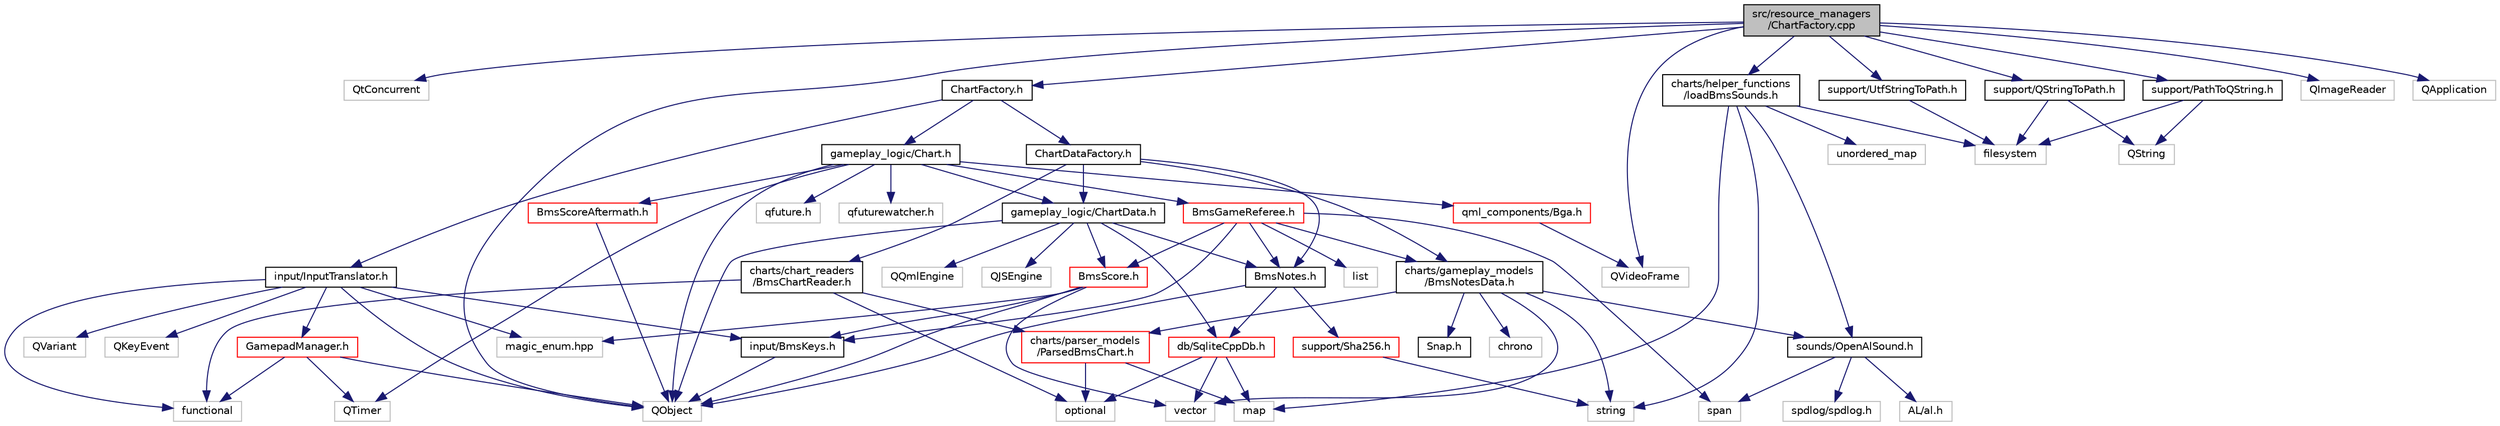 digraph "src/resource_managers/ChartFactory.cpp"
{
 // LATEX_PDF_SIZE
  edge [fontname="Helvetica",fontsize="10",labelfontname="Helvetica",labelfontsize="10"];
  node [fontname="Helvetica",fontsize="10",shape=record];
  Node1 [label="src/resource_managers\l/ChartFactory.cpp",height=0.2,width=0.4,color="black", fillcolor="grey75", style="filled", fontcolor="black",tooltip=" "];
  Node1 -> Node2 [color="midnightblue",fontsize="10",style="solid",fontname="Helvetica"];
  Node2 [label="QtConcurrent",height=0.2,width=0.4,color="grey75", fillcolor="white", style="filled",tooltip=" "];
  Node1 -> Node3 [color="midnightblue",fontsize="10",style="solid",fontname="Helvetica"];
  Node3 [label="QObject",height=0.2,width=0.4,color="grey75", fillcolor="white", style="filled",tooltip=" "];
  Node1 -> Node4 [color="midnightblue",fontsize="10",style="solid",fontname="Helvetica"];
  Node4 [label="ChartFactory.h",height=0.2,width=0.4,color="black", fillcolor="white", style="filled",URL="$ChartFactory_8h.html",tooltip=" "];
  Node4 -> Node5 [color="midnightblue",fontsize="10",style="solid",fontname="Helvetica"];
  Node5 [label="ChartDataFactory.h",height=0.2,width=0.4,color="black", fillcolor="white", style="filled",URL="$ChartDataFactory_8h.html",tooltip=" "];
  Node5 -> Node6 [color="midnightblue",fontsize="10",style="solid",fontname="Helvetica"];
  Node6 [label="gameplay_logic/ChartData.h",height=0.2,width=0.4,color="black", fillcolor="white", style="filled",URL="$ChartData_8h.html",tooltip=" "];
  Node6 -> Node3 [color="midnightblue",fontsize="10",style="solid",fontname="Helvetica"];
  Node6 -> Node7 [color="midnightblue",fontsize="10",style="solid",fontname="Helvetica"];
  Node7 [label="QQmlEngine",height=0.2,width=0.4,color="grey75", fillcolor="white", style="filled",tooltip=" "];
  Node6 -> Node8 [color="midnightblue",fontsize="10",style="solid",fontname="Helvetica"];
  Node8 [label="QJSEngine",height=0.2,width=0.4,color="grey75", fillcolor="white", style="filled",tooltip=" "];
  Node6 -> Node9 [color="midnightblue",fontsize="10",style="solid",fontname="Helvetica"];
  Node9 [label="BmsScore.h",height=0.2,width=0.4,color="red", fillcolor="white", style="filled",URL="$BmsScore_8h.html",tooltip=" "];
  Node9 -> Node10 [color="midnightblue",fontsize="10",style="solid",fontname="Helvetica"];
  Node10 [label="vector",height=0.2,width=0.4,color="grey75", fillcolor="white", style="filled",tooltip=" "];
  Node9 -> Node3 [color="midnightblue",fontsize="10",style="solid",fontname="Helvetica"];
  Node9 -> Node12 [color="midnightblue",fontsize="10",style="solid",fontname="Helvetica"];
  Node12 [label="magic_enum.hpp",height=0.2,width=0.4,color="grey75", fillcolor="white", style="filled",tooltip=" "];
  Node9 -> Node19 [color="midnightblue",fontsize="10",style="solid",fontname="Helvetica"];
  Node19 [label="input/BmsKeys.h",height=0.2,width=0.4,color="black", fillcolor="white", style="filled",URL="$BmsKeys_8h.html",tooltip=" "];
  Node19 -> Node3 [color="midnightblue",fontsize="10",style="solid",fontname="Helvetica"];
  Node6 -> Node40 [color="midnightblue",fontsize="10",style="solid",fontname="Helvetica"];
  Node40 [label="BmsNotes.h",height=0.2,width=0.4,color="black", fillcolor="white", style="filled",URL="$BmsNotes_8h.html",tooltip=" "];
  Node40 -> Node3 [color="midnightblue",fontsize="10",style="solid",fontname="Helvetica"];
  Node40 -> Node33 [color="midnightblue",fontsize="10",style="solid",fontname="Helvetica"];
  Node33 [label="support/Sha256.h",height=0.2,width=0.4,color="red", fillcolor="white", style="filled",URL="$Sha256_8h.html",tooltip=" "];
  Node33 -> Node34 [color="midnightblue",fontsize="10",style="solid",fontname="Helvetica"];
  Node34 [label="string",height=0.2,width=0.4,color="grey75", fillcolor="white", style="filled",tooltip=" "];
  Node40 -> Node22 [color="midnightblue",fontsize="10",style="solid",fontname="Helvetica"];
  Node22 [label="db/SqliteCppDb.h",height=0.2,width=0.4,color="red", fillcolor="white", style="filled",URL="$SqliteCppDb_8h.html",tooltip=" "];
  Node22 -> Node24 [color="midnightblue",fontsize="10",style="solid",fontname="Helvetica"];
  Node24 [label="optional",height=0.2,width=0.4,color="grey75", fillcolor="white", style="filled",tooltip=" "];
  Node22 -> Node10 [color="midnightblue",fontsize="10",style="solid",fontname="Helvetica"];
  Node22 -> Node25 [color="midnightblue",fontsize="10",style="solid",fontname="Helvetica"];
  Node25 [label="map",height=0.2,width=0.4,color="grey75", fillcolor="white", style="filled",tooltip=" "];
  Node6 -> Node22 [color="midnightblue",fontsize="10",style="solid",fontname="Helvetica"];
  Node5 -> Node41 [color="midnightblue",fontsize="10",style="solid",fontname="Helvetica"];
  Node41 [label="charts/chart_readers\l/BmsChartReader.h",height=0.2,width=0.4,color="black", fillcolor="white", style="filled",URL="$BmsChartReader_8h.html",tooltip=" "];
  Node41 -> Node24 [color="midnightblue",fontsize="10",style="solid",fontname="Helvetica"];
  Node41 -> Node42 [color="midnightblue",fontsize="10",style="solid",fontname="Helvetica"];
  Node42 [label="charts/parser_models\l/ParsedBmsChart.h",height=0.2,width=0.4,color="red", fillcolor="white", style="filled",URL="$ParsedBmsChart_8h.html",tooltip=" "];
  Node42 -> Node25 [color="midnightblue",fontsize="10",style="solid",fontname="Helvetica"];
  Node42 -> Node24 [color="midnightblue",fontsize="10",style="solid",fontname="Helvetica"];
  Node41 -> Node47 [color="midnightblue",fontsize="10",style="solid",fontname="Helvetica"];
  Node47 [label="functional",height=0.2,width=0.4,color="grey75", fillcolor="white", style="filled",tooltip=" "];
  Node5 -> Node48 [color="midnightblue",fontsize="10",style="solid",fontname="Helvetica"];
  Node48 [label="charts/gameplay_models\l/BmsNotesData.h",height=0.2,width=0.4,color="black", fillcolor="white", style="filled",URL="$BmsNotesData_8h.html",tooltip=" "];
  Node48 -> Node34 [color="midnightblue",fontsize="10",style="solid",fontname="Helvetica"];
  Node48 -> Node10 [color="midnightblue",fontsize="10",style="solid",fontname="Helvetica"];
  Node48 -> Node14 [color="midnightblue",fontsize="10",style="solid",fontname="Helvetica"];
  Node14 [label="chrono",height=0.2,width=0.4,color="grey75", fillcolor="white", style="filled",tooltip=" "];
  Node48 -> Node49 [color="midnightblue",fontsize="10",style="solid",fontname="Helvetica"];
  Node49 [label="Snap.h",height=0.2,width=0.4,color="black", fillcolor="white", style="filled",URL="$Snap_8h.html",tooltip=" "];
  Node48 -> Node50 [color="midnightblue",fontsize="10",style="solid",fontname="Helvetica"];
  Node50 [label="sounds/OpenAlSound.h",height=0.2,width=0.4,color="black", fillcolor="white", style="filled",URL="$OpenAlSound_8h.html",tooltip=" "];
  Node50 -> Node51 [color="midnightblue",fontsize="10",style="solid",fontname="Helvetica"];
  Node51 [label="AL/al.h",height=0.2,width=0.4,color="grey75", fillcolor="white", style="filled",tooltip=" "];
  Node50 -> Node52 [color="midnightblue",fontsize="10",style="solid",fontname="Helvetica"];
  Node52 [label="spdlog/spdlog.h",height=0.2,width=0.4,color="grey75", fillcolor="white", style="filled",tooltip=" "];
  Node50 -> Node53 [color="midnightblue",fontsize="10",style="solid",fontname="Helvetica"];
  Node53 [label="span",height=0.2,width=0.4,color="grey75", fillcolor="white", style="filled",tooltip=" "];
  Node48 -> Node42 [color="midnightblue",fontsize="10",style="solid",fontname="Helvetica"];
  Node5 -> Node40 [color="midnightblue",fontsize="10",style="solid",fontname="Helvetica"];
  Node4 -> Node54 [color="midnightblue",fontsize="10",style="solid",fontname="Helvetica"];
  Node54 [label="gameplay_logic/Chart.h",height=0.2,width=0.4,color="black", fillcolor="white", style="filled",URL="$Chart_8h.html",tooltip=" "];
  Node54 -> Node3 [color="midnightblue",fontsize="10",style="solid",fontname="Helvetica"];
  Node54 -> Node55 [color="midnightblue",fontsize="10",style="solid",fontname="Helvetica"];
  Node55 [label="BmsGameReferee.h",height=0.2,width=0.4,color="red", fillcolor="white", style="filled",URL="$BmsGameReferee_8h.html",tooltip=" "];
  Node55 -> Node56 [color="midnightblue",fontsize="10",style="solid",fontname="Helvetica"];
  Node56 [label="list",height=0.2,width=0.4,color="grey75", fillcolor="white", style="filled",tooltip=" "];
  Node55 -> Node53 [color="midnightblue",fontsize="10",style="solid",fontname="Helvetica"];
  Node55 -> Node48 [color="midnightblue",fontsize="10",style="solid",fontname="Helvetica"];
  Node55 -> Node19 [color="midnightblue",fontsize="10",style="solid",fontname="Helvetica"];
  Node55 -> Node9 [color="midnightblue",fontsize="10",style="solid",fontname="Helvetica"];
  Node55 -> Node40 [color="midnightblue",fontsize="10",style="solid",fontname="Helvetica"];
  Node54 -> Node6 [color="midnightblue",fontsize="10",style="solid",fontname="Helvetica"];
  Node54 -> Node59 [color="midnightblue",fontsize="10",style="solid",fontname="Helvetica"];
  Node59 [label="BmsScoreAftermath.h",height=0.2,width=0.4,color="red", fillcolor="white", style="filled",URL="$BmsScoreAftermath_8h.html",tooltip=" "];
  Node59 -> Node3 [color="midnightblue",fontsize="10",style="solid",fontname="Helvetica"];
  Node54 -> Node60 [color="midnightblue",fontsize="10",style="solid",fontname="Helvetica"];
  Node60 [label="qml_components/Bga.h",height=0.2,width=0.4,color="red", fillcolor="white", style="filled",URL="$Bga_8h.html",tooltip=" "];
  Node60 -> Node64 [color="midnightblue",fontsize="10",style="solid",fontname="Helvetica"];
  Node64 [label="QVideoFrame",height=0.2,width=0.4,color="grey75", fillcolor="white", style="filled",tooltip=" "];
  Node54 -> Node66 [color="midnightblue",fontsize="10",style="solid",fontname="Helvetica"];
  Node66 [label="QTimer",height=0.2,width=0.4,color="grey75", fillcolor="white", style="filled",tooltip=" "];
  Node54 -> Node67 [color="midnightblue",fontsize="10",style="solid",fontname="Helvetica"];
  Node67 [label="qfuture.h",height=0.2,width=0.4,color="grey75", fillcolor="white", style="filled",tooltip=" "];
  Node54 -> Node68 [color="midnightblue",fontsize="10",style="solid",fontname="Helvetica"];
  Node68 [label="qfuturewatcher.h",height=0.2,width=0.4,color="grey75", fillcolor="white", style="filled",tooltip=" "];
  Node4 -> Node69 [color="midnightblue",fontsize="10",style="solid",fontname="Helvetica"];
  Node69 [label="input/InputTranslator.h",height=0.2,width=0.4,color="black", fillcolor="white", style="filled",URL="$InputTranslator_8h.html",tooltip=" "];
  Node69 -> Node19 [color="midnightblue",fontsize="10",style="solid",fontname="Helvetica"];
  Node69 -> Node70 [color="midnightblue",fontsize="10",style="solid",fontname="Helvetica"];
  Node70 [label="GamepadManager.h",height=0.2,width=0.4,color="red", fillcolor="white", style="filled",URL="$GamepadManager_8h.html",tooltip=" "];
  Node70 -> Node3 [color="midnightblue",fontsize="10",style="solid",fontname="Helvetica"];
  Node70 -> Node66 [color="midnightblue",fontsize="10",style="solid",fontname="Helvetica"];
  Node70 -> Node47 [color="midnightblue",fontsize="10",style="solid",fontname="Helvetica"];
  Node69 -> Node73 [color="midnightblue",fontsize="10",style="solid",fontname="Helvetica"];
  Node73 [label="QKeyEvent",height=0.2,width=0.4,color="grey75", fillcolor="white", style="filled",tooltip=" "];
  Node69 -> Node3 [color="midnightblue",fontsize="10",style="solid",fontname="Helvetica"];
  Node69 -> Node18 [color="midnightblue",fontsize="10",style="solid",fontname="Helvetica"];
  Node18 [label="QVariant",height=0.2,width=0.4,color="grey75", fillcolor="white", style="filled",tooltip=" "];
  Node69 -> Node12 [color="midnightblue",fontsize="10",style="solid",fontname="Helvetica"];
  Node69 -> Node47 [color="midnightblue",fontsize="10",style="solid",fontname="Helvetica"];
  Node1 -> Node74 [color="midnightblue",fontsize="10",style="solid",fontname="Helvetica"];
  Node74 [label="charts/helper_functions\l/loadBmsSounds.h",height=0.2,width=0.4,color="black", fillcolor="white", style="filled",URL="$loadBmsSounds_8h.html",tooltip=" "];
  Node74 -> Node75 [color="midnightblue",fontsize="10",style="solid",fontname="Helvetica"];
  Node75 [label="unordered_map",height=0.2,width=0.4,color="grey75", fillcolor="white", style="filled",tooltip=" "];
  Node74 -> Node25 [color="midnightblue",fontsize="10",style="solid",fontname="Helvetica"];
  Node74 -> Node34 [color="midnightblue",fontsize="10",style="solid",fontname="Helvetica"];
  Node74 -> Node76 [color="midnightblue",fontsize="10",style="solid",fontname="Helvetica"];
  Node76 [label="filesystem",height=0.2,width=0.4,color="grey75", fillcolor="white", style="filled",tooltip=" "];
  Node74 -> Node50 [color="midnightblue",fontsize="10",style="solid",fontname="Helvetica"];
  Node1 -> Node77 [color="midnightblue",fontsize="10",style="solid",fontname="Helvetica"];
  Node77 [label="support/QStringToPath.h",height=0.2,width=0.4,color="black", fillcolor="white", style="filled",URL="$QStringToPath_8h.html",tooltip=" "];
  Node77 -> Node76 [color="midnightblue",fontsize="10",style="solid",fontname="Helvetica"];
  Node77 -> Node78 [color="midnightblue",fontsize="10",style="solid",fontname="Helvetica"];
  Node78 [label="QString",height=0.2,width=0.4,color="grey75", fillcolor="white", style="filled",tooltip=" "];
  Node1 -> Node79 [color="midnightblue",fontsize="10",style="solid",fontname="Helvetica"];
  Node79 [label="support/PathToQString.h",height=0.2,width=0.4,color="black", fillcolor="white", style="filled",URL="$PathToQString_8h.html",tooltip=" "];
  Node79 -> Node78 [color="midnightblue",fontsize="10",style="solid",fontname="Helvetica"];
  Node79 -> Node76 [color="midnightblue",fontsize="10",style="solid",fontname="Helvetica"];
  Node1 -> Node80 [color="midnightblue",fontsize="10",style="solid",fontname="Helvetica"];
  Node80 [label="support/UtfStringToPath.h",height=0.2,width=0.4,color="black", fillcolor="white", style="filled",URL="$UtfStringToPath_8h.html",tooltip=" "];
  Node80 -> Node76 [color="midnightblue",fontsize="10",style="solid",fontname="Helvetica"];
  Node1 -> Node81 [color="midnightblue",fontsize="10",style="solid",fontname="Helvetica"];
  Node81 [label="QImageReader",height=0.2,width=0.4,color="grey75", fillcolor="white", style="filled",tooltip=" "];
  Node1 -> Node64 [color="midnightblue",fontsize="10",style="solid",fontname="Helvetica"];
  Node1 -> Node82 [color="midnightblue",fontsize="10",style="solid",fontname="Helvetica"];
  Node82 [label="QApplication",height=0.2,width=0.4,color="grey75", fillcolor="white", style="filled",tooltip=" "];
}
